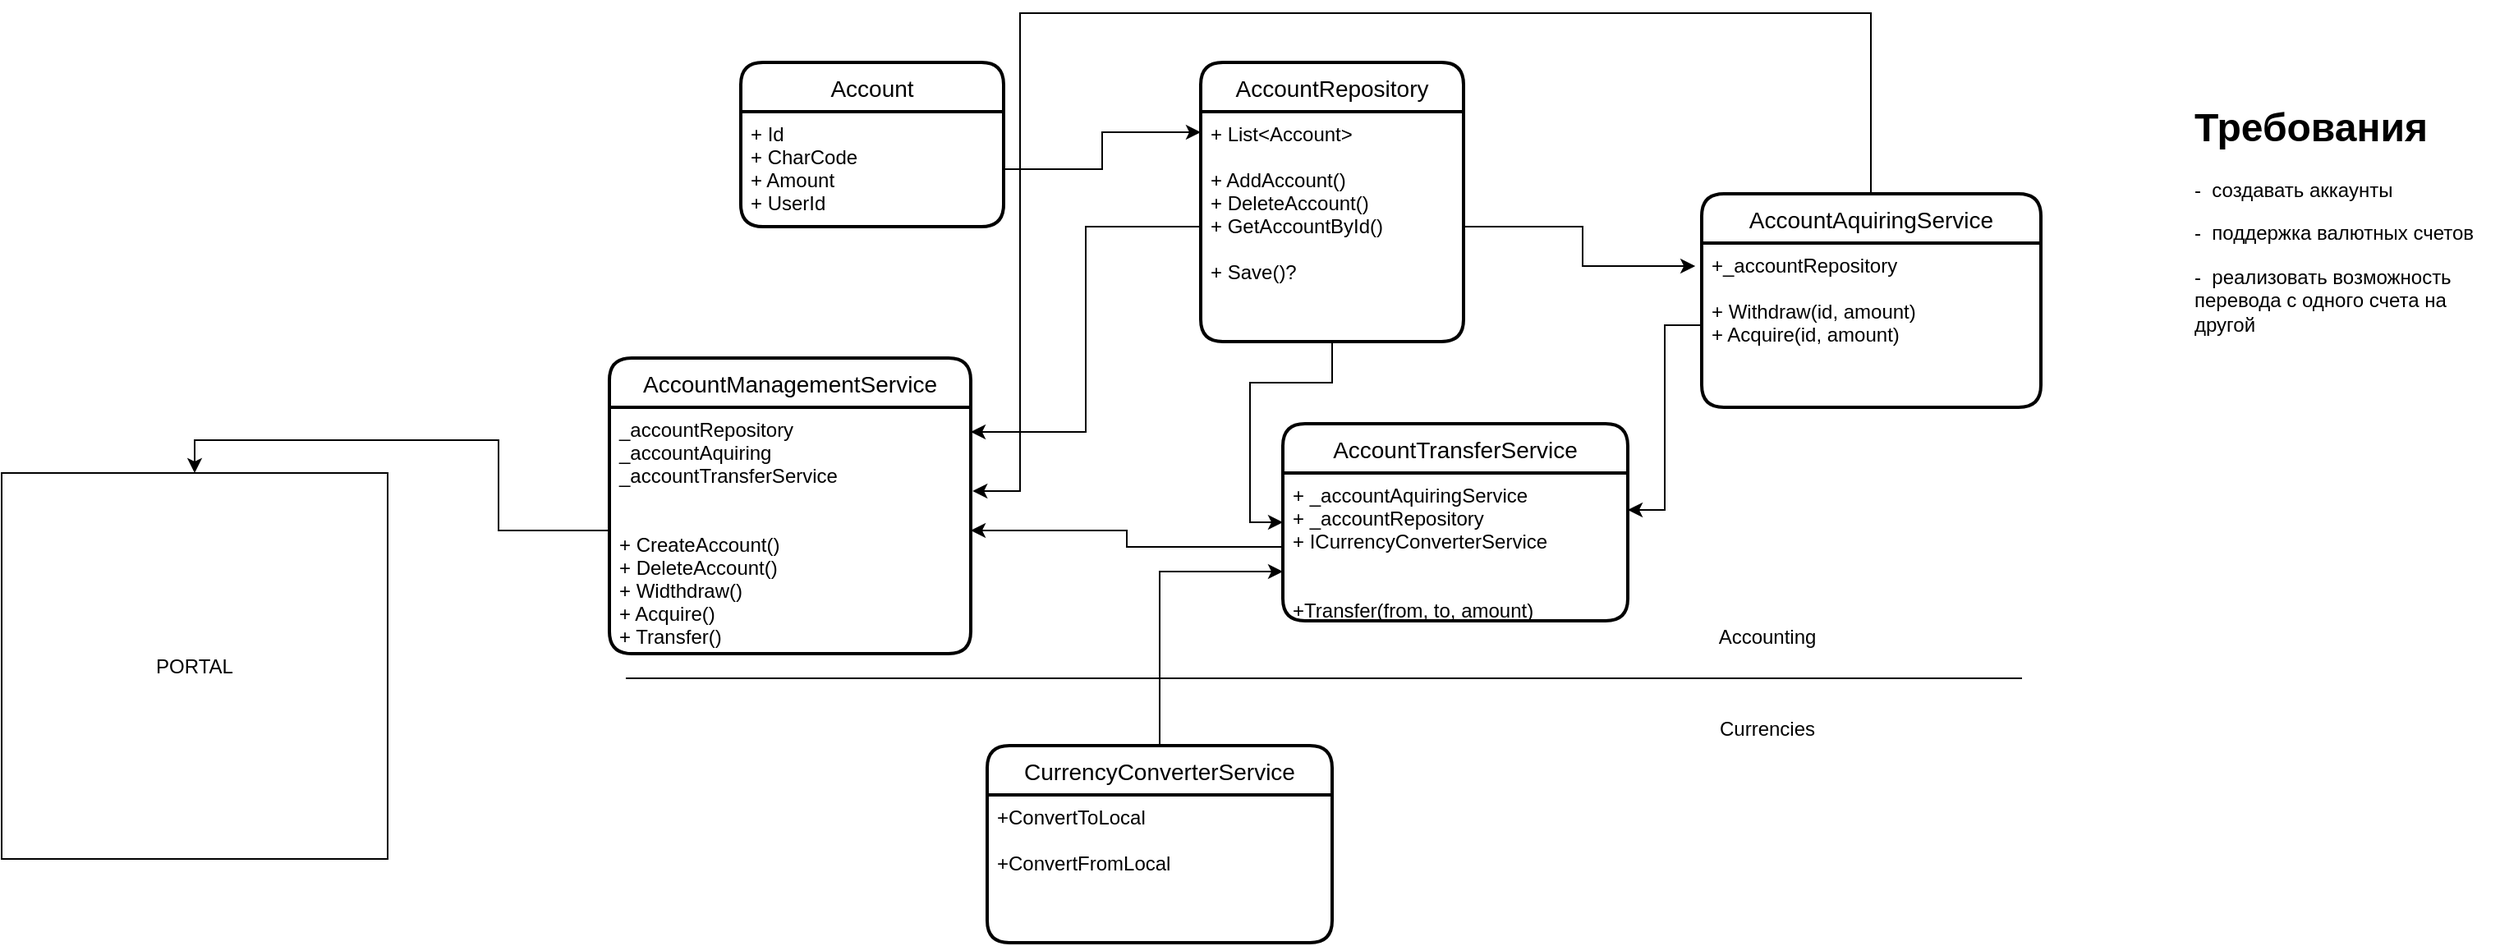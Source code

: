 <mxfile version="14.6.13" type="device"><diagram id="HcFjXWuVw29X-VVrmf_A" name="Page-1"><mxGraphModel dx="2249" dy="1991" grid="1" gridSize="10" guides="1" tooltips="1" connect="1" arrows="1" fold="1" page="1" pageScale="1" pageWidth="827" pageHeight="1169" math="0" shadow="0"><root><mxCell id="0"/><mxCell id="1" parent="0"/><mxCell id="5Jh_r35iNlunQv-X4jwS-14" value="Account" style="swimlane;childLayout=stackLayout;horizontal=1;startSize=30;horizontalStack=0;rounded=1;fontSize=14;fontStyle=0;strokeWidth=2;resizeParent=0;resizeLast=1;shadow=0;dashed=0;align=center;" parent="1" vertex="1"><mxGeometry x="-230" y="-1120" width="160" height="100" as="geometry"/></mxCell><mxCell id="5Jh_r35iNlunQv-X4jwS-15" value="+ Id&#10;+ CharCode&#10;+ Amount&#10;+ UserId" style="align=left;strokeColor=none;fillColor=none;spacingLeft=4;fontSize=12;verticalAlign=top;resizable=0;rotatable=0;part=1;" parent="5Jh_r35iNlunQv-X4jwS-14" vertex="1"><mxGeometry y="30" width="160" height="70" as="geometry"/></mxCell><mxCell id="5Jh_r35iNlunQv-X4jwS-26" value="&lt;h1&gt;Требования&lt;/h1&gt;&lt;p&gt;-&amp;nbsp; создавать аккаунты&lt;/p&gt;&lt;p&gt;-&amp;nbsp; поддержка валютных счетов&lt;/p&gt;&lt;p&gt;-&amp;nbsp; реализовать возможность перевода с одного счета на другой&lt;/p&gt;" style="text;html=1;strokeColor=none;fillColor=none;spacing=5;spacingTop=-20;whiteSpace=wrap;overflow=hidden;rounded=0;" parent="1" vertex="1"><mxGeometry x="650" y="-1100" width="190" height="250" as="geometry"/></mxCell><mxCell id="5Jh_r35iNlunQv-X4jwS-27" value="AccountRepository" style="swimlane;childLayout=stackLayout;horizontal=1;startSize=30;horizontalStack=0;rounded=1;fontSize=14;fontStyle=0;strokeWidth=2;resizeParent=0;resizeLast=1;shadow=0;dashed=0;align=center;" parent="1" vertex="1"><mxGeometry x="50" y="-1120" width="160" height="170" as="geometry"/></mxCell><mxCell id="5Jh_r35iNlunQv-X4jwS-28" value="+ List&lt;Account&gt;&#10;&#10;+ AddAccount()&#10;+ DeleteAccount()&#10;+ GetAccountById()&#10;&#10;+ Save()?" style="align=left;strokeColor=none;fillColor=none;spacingLeft=4;fontSize=12;verticalAlign=top;resizable=0;rotatable=0;part=1;" parent="5Jh_r35iNlunQv-X4jwS-27" vertex="1"><mxGeometry y="30" width="160" height="140" as="geometry"/></mxCell><mxCell id="5Jh_r35iNlunQv-X4jwS-29" style="edgeStyle=orthogonalEdgeStyle;rounded=0;orthogonalLoop=1;jettySize=auto;html=1;entryX=0;entryY=0.25;entryDx=0;entryDy=0;" parent="1" source="5Jh_r35iNlunQv-X4jwS-15" target="5Jh_r35iNlunQv-X4jwS-27" edge="1"><mxGeometry relative="1" as="geometry"/></mxCell><mxCell id="5Jh_r35iNlunQv-X4jwS-30" value="AccountAquiringService" style="swimlane;childLayout=stackLayout;horizontal=1;startSize=30;horizontalStack=0;rounded=1;fontSize=14;fontStyle=0;strokeWidth=2;resizeParent=0;resizeLast=1;shadow=0;dashed=0;align=center;" parent="1" vertex="1"><mxGeometry x="355" y="-1040" width="206.5" height="130" as="geometry"/></mxCell><mxCell id="5Jh_r35iNlunQv-X4jwS-31" value="+_accountRepository&#10;&#10;+ Withdraw(id, amount)&#10;+ Acquire(id, amount)" style="align=left;strokeColor=none;fillColor=none;spacingLeft=4;fontSize=12;verticalAlign=top;resizable=0;rotatable=0;part=1;" parent="5Jh_r35iNlunQv-X4jwS-30" vertex="1"><mxGeometry y="30" width="206.5" height="100" as="geometry"/></mxCell><mxCell id="5Jh_r35iNlunQv-X4jwS-34" style="edgeStyle=orthogonalEdgeStyle;rounded=0;orthogonalLoop=1;jettySize=auto;html=1;entryX=-0.019;entryY=0.14;entryDx=0;entryDy=0;entryPerimeter=0;" parent="1" source="5Jh_r35iNlunQv-X4jwS-28" target="5Jh_r35iNlunQv-X4jwS-31" edge="1"><mxGeometry relative="1" as="geometry"/></mxCell><mxCell id="5Jh_r35iNlunQv-X4jwS-35" value="AccountTransferService" style="swimlane;childLayout=stackLayout;horizontal=1;startSize=30;horizontalStack=0;rounded=1;fontSize=14;fontStyle=0;strokeWidth=2;resizeParent=0;resizeLast=1;shadow=0;dashed=0;align=center;" parent="1" vertex="1"><mxGeometry x="100" y="-900" width="210" height="120" as="geometry"/></mxCell><mxCell id="5Jh_r35iNlunQv-X4jwS-36" value="+ _accountAquiringService&#10;+ _accountRepository&#10;+ ICurrencyConverterService&#10;&#10;&#10;+Transfer(from, to, amount)&#10;" style="align=left;strokeColor=none;fillColor=none;spacingLeft=4;fontSize=12;verticalAlign=top;resizable=0;rotatable=0;part=1;" parent="5Jh_r35iNlunQv-X4jwS-35" vertex="1"><mxGeometry y="30" width="210" height="90" as="geometry"/></mxCell><mxCell id="5Jh_r35iNlunQv-X4jwS-37" value="AccountManagementService" style="swimlane;childLayout=stackLayout;horizontal=1;startSize=30;horizontalStack=0;rounded=1;fontSize=14;fontStyle=0;strokeWidth=2;resizeParent=0;resizeLast=1;shadow=0;dashed=0;align=center;" parent="1" vertex="1"><mxGeometry x="-310" y="-940" width="220" height="180" as="geometry"/></mxCell><mxCell id="5Jh_r35iNlunQv-X4jwS-38" value="_accountRepository&#10;_accountAquiring&#10;_accountTransferService&#10;&#10;&#10;+ CreateAccount()&#10;+ DeleteAccount()&#10;+ Widthdraw()&#10;+ Acquire()&#10;+ Transfer()" style="align=left;strokeColor=none;fillColor=none;spacingLeft=4;fontSize=12;verticalAlign=top;resizable=0;rotatable=0;part=1;" parent="5Jh_r35iNlunQv-X4jwS-37" vertex="1"><mxGeometry y="30" width="220" height="150" as="geometry"/></mxCell><mxCell id="5Jh_r35iNlunQv-X4jwS-39" style="edgeStyle=orthogonalEdgeStyle;rounded=0;orthogonalLoop=1;jettySize=auto;html=1;entryX=1;entryY=0.25;entryDx=0;entryDy=0;" parent="1" source="5Jh_r35iNlunQv-X4jwS-31" target="5Jh_r35iNlunQv-X4jwS-36" edge="1"><mxGeometry relative="1" as="geometry"/></mxCell><mxCell id="5Jh_r35iNlunQv-X4jwS-46" style="edgeStyle=orthogonalEdgeStyle;rounded=0;orthogonalLoop=1;jettySize=auto;html=1;" parent="1" source="5Jh_r35iNlunQv-X4jwS-42" edge="1"><mxGeometry relative="1" as="geometry"><mxPoint x="100" y="-810" as="targetPoint"/><Array as="points"><mxPoint x="25" y="-810"/><mxPoint x="100" y="-810"/></Array></mxGeometry></mxCell><mxCell id="5Jh_r35iNlunQv-X4jwS-42" value="CurrencyConverterService" style="swimlane;childLayout=stackLayout;horizontal=1;startSize=30;horizontalStack=0;rounded=1;fontSize=14;fontStyle=0;strokeWidth=2;resizeParent=0;resizeLast=1;shadow=0;dashed=0;align=center;" parent="1" vertex="1"><mxGeometry x="-80" y="-704" width="210" height="120" as="geometry"/></mxCell><mxCell id="5Jh_r35iNlunQv-X4jwS-43" value="+ConvertToLocal&#10;&#10;+ConvertFromLocal" style="align=left;strokeColor=none;fillColor=none;spacingLeft=4;fontSize=12;verticalAlign=top;resizable=0;rotatable=0;part=1;" parent="5Jh_r35iNlunQv-X4jwS-42" vertex="1"><mxGeometry y="30" width="210" height="90" as="geometry"/></mxCell><mxCell id="5Jh_r35iNlunQv-X4jwS-44" value="" style="line;strokeWidth=1;rotatable=0;dashed=0;labelPosition=right;align=left;verticalAlign=middle;spacingTop=0;spacingLeft=6;points=[];portConstraint=eastwest;" parent="1" vertex="1"><mxGeometry x="-300" y="-750" width="850" height="10" as="geometry"/></mxCell><mxCell id="5Jh_r35iNlunQv-X4jwS-47" style="edgeStyle=orthogonalEdgeStyle;rounded=0;orthogonalLoop=1;jettySize=auto;html=1;entryX=0;entryY=0.5;entryDx=0;entryDy=0;" parent="1" source="5Jh_r35iNlunQv-X4jwS-28" target="5Jh_r35iNlunQv-X4jwS-35" edge="1"><mxGeometry relative="1" as="geometry"/></mxCell><mxCell id="5Jh_r35iNlunQv-X4jwS-48" value="Currencies" style="text;html=1;strokeColor=none;fillColor=none;align=center;verticalAlign=middle;whiteSpace=wrap;rounded=0;" parent="1" vertex="1"><mxGeometry x="330" y="-724" width="130" height="20" as="geometry"/></mxCell><mxCell id="5Jh_r35iNlunQv-X4jwS-49" value="Accounting" style="text;html=1;strokeColor=none;fillColor=none;align=center;verticalAlign=middle;whiteSpace=wrap;rounded=0;" parent="1" vertex="1"><mxGeometry x="355" y="-780" width="80" height="20" as="geometry"/></mxCell><mxCell id="5Jh_r35iNlunQv-X4jwS-51" value="PORTAL" style="whiteSpace=wrap;html=1;aspect=fixed;" parent="1" vertex="1"><mxGeometry x="-680" y="-870" width="235" height="235" as="geometry"/></mxCell><mxCell id="5Jh_r35iNlunQv-X4jwS-52" style="edgeStyle=orthogonalEdgeStyle;rounded=0;orthogonalLoop=1;jettySize=auto;html=1;entryX=0.5;entryY=0;entryDx=0;entryDy=0;" parent="1" source="5Jh_r35iNlunQv-X4jwS-38" target="5Jh_r35iNlunQv-X4jwS-51" edge="1"><mxGeometry relative="1" as="geometry"/></mxCell><mxCell id="5Jh_r35iNlunQv-X4jwS-54" style="edgeStyle=orthogonalEdgeStyle;rounded=0;orthogonalLoop=1;jettySize=auto;html=1;entryX=1;entryY=0.25;entryDx=0;entryDy=0;" parent="1" source="5Jh_r35iNlunQv-X4jwS-28" target="5Jh_r35iNlunQv-X4jwS-37" edge="1"><mxGeometry relative="1" as="geometry"/></mxCell><mxCell id="5Jh_r35iNlunQv-X4jwS-58" style="edgeStyle=orthogonalEdgeStyle;rounded=0;orthogonalLoop=1;jettySize=auto;html=1;entryX=1.005;entryY=0.34;entryDx=0;entryDy=0;entryPerimeter=0;" parent="1" target="5Jh_r35iNlunQv-X4jwS-38" edge="1"><mxGeometry relative="1" as="geometry"><Array as="points"><mxPoint x="458" y="-1150"/><mxPoint x="-60" y="-1150"/><mxPoint x="-60" y="-859"/></Array><mxPoint x="458" y="-1040" as="sourcePoint"/></mxGeometry></mxCell><mxCell id="5Jh_r35iNlunQv-X4jwS-59" style="edgeStyle=orthogonalEdgeStyle;rounded=0;orthogonalLoop=1;jettySize=auto;html=1;entryX=1;entryY=0.5;entryDx=0;entryDy=0;" parent="1" source="5Jh_r35iNlunQv-X4jwS-36" target="5Jh_r35iNlunQv-X4jwS-38" edge="1"><mxGeometry relative="1" as="geometry"/></mxCell></root></mxGraphModel></diagram></mxfile>